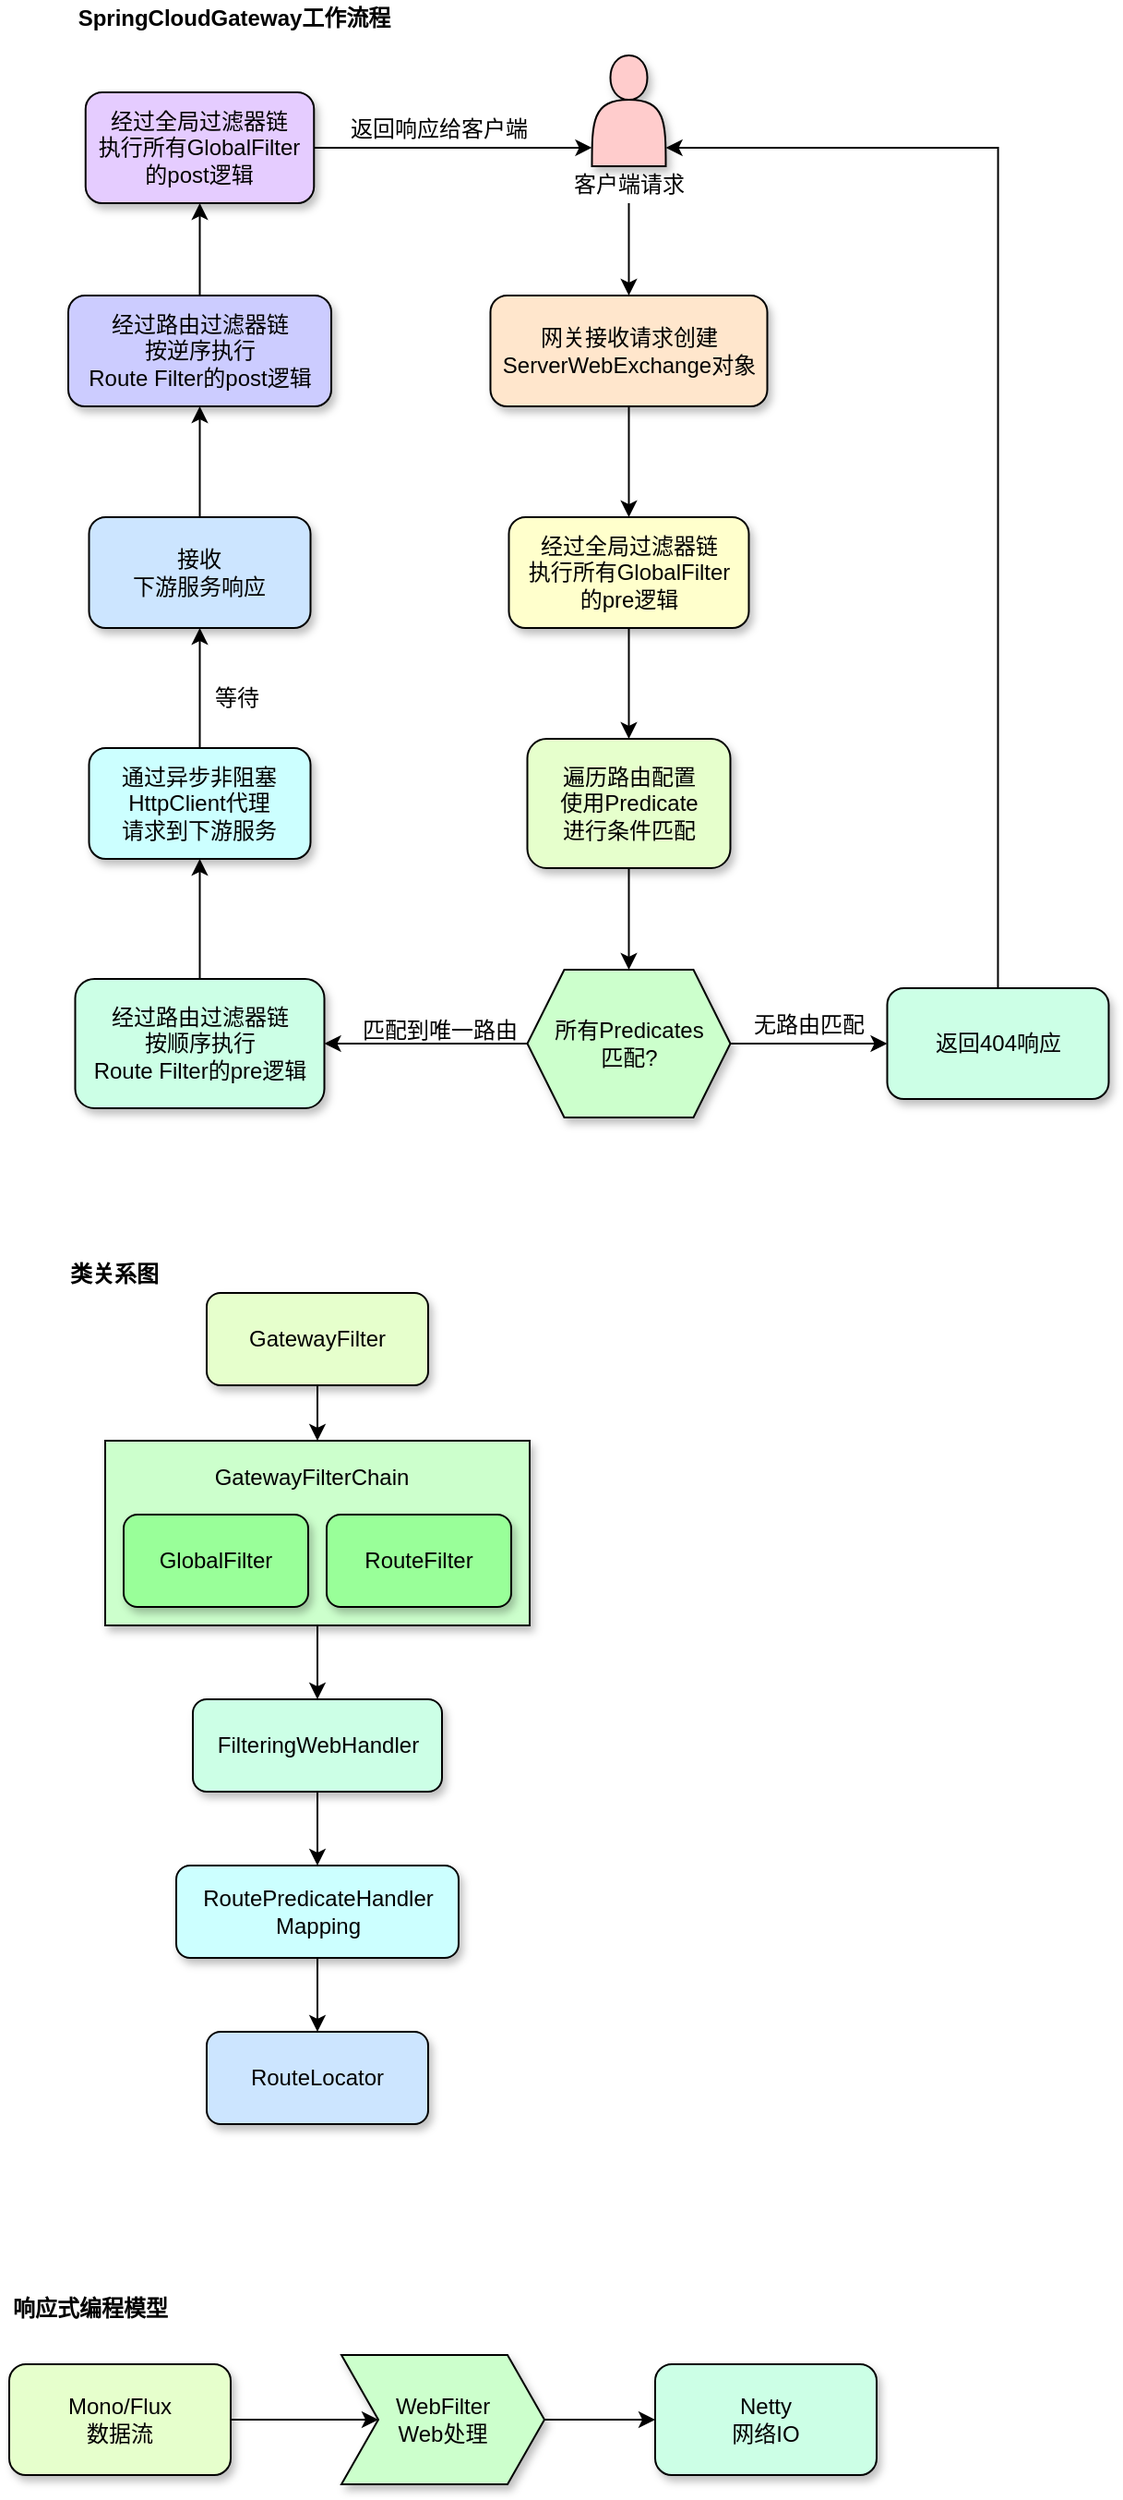 <mxfile version="28.1.0">
  <diagram name="第 1 页" id="BpDlptufMD8FAYlL6RnX">
    <mxGraphModel dx="1500" dy="730" grid="1" gridSize="10" guides="1" tooltips="1" connect="1" arrows="1" fold="1" page="1" pageScale="1" pageWidth="827" pageHeight="1169" math="0" shadow="0">
      <root>
        <mxCell id="0" />
        <mxCell id="1" parent="0" />
        <mxCell id="b5UIua2XtRcnpAt2BZCp-44" value="" style="group" parent="1" vertex="1" connectable="0">
          <mxGeometry x="132" y="80" width="563.75" height="605" as="geometry" />
        </mxCell>
        <mxCell id="b5UIua2XtRcnpAt2BZCp-42" value="" style="group" parent="b5UIua2XtRcnpAt2BZCp-44" vertex="1" connectable="0">
          <mxGeometry y="30" width="563.75" height="575" as="geometry" />
        </mxCell>
        <mxCell id="b5UIua2XtRcnpAt2BZCp-1" value="" style="shape=actor;whiteSpace=wrap;html=1;fillColor=#FFCCCC;shadow=1;" parent="b5UIua2XtRcnpAt2BZCp-42" vertex="1">
          <mxGeometry x="283.75" width="40" height="60" as="geometry" />
        </mxCell>
        <mxCell id="b5UIua2XtRcnpAt2BZCp-5" style="edgeStyle=orthogonalEdgeStyle;rounded=0;orthogonalLoop=1;jettySize=auto;html=1;entryX=0.5;entryY=0;entryDx=0;entryDy=0;" parent="b5UIua2XtRcnpAt2BZCp-42" source="b5UIua2XtRcnpAt2BZCp-2" target="b5UIua2XtRcnpAt2BZCp-3" edge="1">
          <mxGeometry relative="1" as="geometry" />
        </mxCell>
        <mxCell id="b5UIua2XtRcnpAt2BZCp-2" value="客户端请求" style="text;strokeColor=none;align=center;fillColor=none;html=1;verticalAlign=middle;whiteSpace=wrap;rounded=0;" parent="b5UIua2XtRcnpAt2BZCp-42" vertex="1">
          <mxGeometry x="268.75" y="60" width="70" height="20" as="geometry" />
        </mxCell>
        <mxCell id="b5UIua2XtRcnpAt2BZCp-7" style="edgeStyle=orthogonalEdgeStyle;rounded=0;orthogonalLoop=1;jettySize=auto;html=1;entryX=0.5;entryY=0;entryDx=0;entryDy=0;" parent="b5UIua2XtRcnpAt2BZCp-42" source="b5UIua2XtRcnpAt2BZCp-3" target="b5UIua2XtRcnpAt2BZCp-6" edge="1">
          <mxGeometry relative="1" as="geometry" />
        </mxCell>
        <mxCell id="b5UIua2XtRcnpAt2BZCp-3" value="网关接收请求创建ServerWebExchange对象" style="rounded=1;whiteSpace=wrap;html=1;fillColor=#FFE6CC;shadow=1;" parent="b5UIua2XtRcnpAt2BZCp-42" vertex="1">
          <mxGeometry x="228.75" y="130" width="150" height="60" as="geometry" />
        </mxCell>
        <mxCell id="b5UIua2XtRcnpAt2BZCp-9" style="edgeStyle=orthogonalEdgeStyle;rounded=0;orthogonalLoop=1;jettySize=auto;html=1;entryX=0.5;entryY=0;entryDx=0;entryDy=0;" parent="b5UIua2XtRcnpAt2BZCp-42" source="b5UIua2XtRcnpAt2BZCp-6" target="b5UIua2XtRcnpAt2BZCp-8" edge="1">
          <mxGeometry relative="1" as="geometry" />
        </mxCell>
        <mxCell id="b5UIua2XtRcnpAt2BZCp-6" value="经过全局过滤器链&lt;br&gt;执行所有GlobalFilter&lt;br&gt;的pre逻辑" style="rounded=1;whiteSpace=wrap;html=1;fillColor=#FFFFCC;shadow=1;" parent="b5UIua2XtRcnpAt2BZCp-42" vertex="1">
          <mxGeometry x="238.75" y="250" width="130" height="60" as="geometry" />
        </mxCell>
        <mxCell id="b5UIua2XtRcnpAt2BZCp-13" style="edgeStyle=orthogonalEdgeStyle;rounded=0;orthogonalLoop=1;jettySize=auto;html=1;entryX=0.5;entryY=0;entryDx=0;entryDy=0;" parent="b5UIua2XtRcnpAt2BZCp-42" source="b5UIua2XtRcnpAt2BZCp-8" target="b5UIua2XtRcnpAt2BZCp-12" edge="1">
          <mxGeometry relative="1" as="geometry" />
        </mxCell>
        <mxCell id="b5UIua2XtRcnpAt2BZCp-8" value="遍历路由配置&lt;br&gt;使用Predicate&lt;br&gt;进行条件匹配" style="rounded=1;whiteSpace=wrap;html=1;fillColor=#E6FFCC;shadow=1;" parent="b5UIua2XtRcnpAt2BZCp-42" vertex="1">
          <mxGeometry x="248.75" y="370" width="110" height="70" as="geometry" />
        </mxCell>
        <mxCell id="b5UIua2XtRcnpAt2BZCp-33" style="edgeStyle=orthogonalEdgeStyle;rounded=0;orthogonalLoop=1;jettySize=auto;html=1;entryX=0.5;entryY=1;entryDx=0;entryDy=0;" parent="b5UIua2XtRcnpAt2BZCp-42" source="b5UIua2XtRcnpAt2BZCp-10" target="b5UIua2XtRcnpAt2BZCp-20" edge="1">
          <mxGeometry relative="1" as="geometry" />
        </mxCell>
        <mxCell id="b5UIua2XtRcnpAt2BZCp-10" value="经过路由过滤器链&lt;br&gt;按顺序执行&lt;br&gt;Route Filter的pre逻辑" style="rounded=1;whiteSpace=wrap;html=1;fillColor=#CCFFE6;shadow=1;" parent="b5UIua2XtRcnpAt2BZCp-42" vertex="1">
          <mxGeometry x="3.75" y="500" width="135" height="70" as="geometry" />
        </mxCell>
        <mxCell id="b5UIua2XtRcnpAt2BZCp-32" style="edgeStyle=orthogonalEdgeStyle;rounded=0;orthogonalLoop=1;jettySize=auto;html=1;" parent="b5UIua2XtRcnpAt2BZCp-42" source="b5UIua2XtRcnpAt2BZCp-12" target="b5UIua2XtRcnpAt2BZCp-10" edge="1">
          <mxGeometry relative="1" as="geometry" />
        </mxCell>
        <mxCell id="b5UIua2XtRcnpAt2BZCp-41" style="edgeStyle=orthogonalEdgeStyle;rounded=0;orthogonalLoop=1;jettySize=auto;html=1;entryX=0;entryY=0.5;entryDx=0;entryDy=0;" parent="b5UIua2XtRcnpAt2BZCp-42" source="b5UIua2XtRcnpAt2BZCp-12" target="b5UIua2XtRcnpAt2BZCp-14" edge="1">
          <mxGeometry relative="1" as="geometry" />
        </mxCell>
        <mxCell id="b5UIua2XtRcnpAt2BZCp-12" value="所有Predicates&lt;br&gt;匹配?" style="shape=hexagon;perimeter=hexagonPerimeter2;whiteSpace=wrap;html=1;fixedSize=1;fillColor=#CCFFCC;shadow=1;" parent="b5UIua2XtRcnpAt2BZCp-42" vertex="1">
          <mxGeometry x="248.75" y="495" width="110" height="80" as="geometry" />
        </mxCell>
        <mxCell id="b5UIua2XtRcnpAt2BZCp-40" style="edgeStyle=orthogonalEdgeStyle;rounded=0;orthogonalLoop=1;jettySize=auto;html=1;exitX=0.5;exitY=0;exitDx=0;exitDy=0;" parent="b5UIua2XtRcnpAt2BZCp-42" source="b5UIua2XtRcnpAt2BZCp-14" edge="1">
          <mxGeometry relative="1" as="geometry">
            <mxPoint x="323.75" y="50" as="targetPoint" />
            <Array as="points">
              <mxPoint x="503.75" y="50" />
              <mxPoint x="323.75" y="50" />
            </Array>
          </mxGeometry>
        </mxCell>
        <mxCell id="b5UIua2XtRcnpAt2BZCp-14" value="返回404响应" style="rounded=1;whiteSpace=wrap;html=1;fillColor=#CCFFE6;shadow=1;" parent="b5UIua2XtRcnpAt2BZCp-42" vertex="1">
          <mxGeometry x="443.75" y="505" width="120" height="60" as="geometry" />
        </mxCell>
        <mxCell id="b5UIua2XtRcnpAt2BZCp-18" value="匹配到唯一路由" style="text;strokeColor=none;align=center;fillColor=none;html=1;verticalAlign=middle;whiteSpace=wrap;rounded=0;" parent="b5UIua2XtRcnpAt2BZCp-42" vertex="1">
          <mxGeometry x="153.75" y="520" width="95" height="15" as="geometry" />
        </mxCell>
        <mxCell id="b5UIua2XtRcnpAt2BZCp-19" value="无路由匹配" style="text;strokeColor=none;align=center;fillColor=none;html=1;verticalAlign=middle;whiteSpace=wrap;rounded=0;" parent="b5UIua2XtRcnpAt2BZCp-42" vertex="1">
          <mxGeometry x="368.75" y="515" width="65" height="20" as="geometry" />
        </mxCell>
        <mxCell id="b5UIua2XtRcnpAt2BZCp-34" style="edgeStyle=orthogonalEdgeStyle;rounded=0;orthogonalLoop=1;jettySize=auto;html=1;entryX=0.5;entryY=1;entryDx=0;entryDy=0;" parent="b5UIua2XtRcnpAt2BZCp-42" source="b5UIua2XtRcnpAt2BZCp-20" target="b5UIua2XtRcnpAt2BZCp-22" edge="1">
          <mxGeometry relative="1" as="geometry" />
        </mxCell>
        <mxCell id="b5UIua2XtRcnpAt2BZCp-20" value="通过异步非阻塞HttpClient代理&lt;br&gt;请求到下游服务" style="rounded=1;whiteSpace=wrap;html=1;fillColor=#CCFFFF;shadow=1;" parent="b5UIua2XtRcnpAt2BZCp-42" vertex="1">
          <mxGeometry x="11.25" y="375" width="120" height="60" as="geometry" />
        </mxCell>
        <mxCell id="b5UIua2XtRcnpAt2BZCp-35" style="edgeStyle=orthogonalEdgeStyle;rounded=0;orthogonalLoop=1;jettySize=auto;html=1;entryX=0.5;entryY=1;entryDx=0;entryDy=0;" parent="b5UIua2XtRcnpAt2BZCp-42" source="b5UIua2XtRcnpAt2BZCp-22" target="b5UIua2XtRcnpAt2BZCp-26" edge="1">
          <mxGeometry relative="1" as="geometry" />
        </mxCell>
        <mxCell id="b5UIua2XtRcnpAt2BZCp-22" value="接收&lt;br&gt;下游服务响应" style="rounded=1;whiteSpace=wrap;html=1;fillColor=#CCE5FF;shadow=1;" parent="b5UIua2XtRcnpAt2BZCp-42" vertex="1">
          <mxGeometry x="11.25" y="250" width="120" height="60" as="geometry" />
        </mxCell>
        <mxCell id="b5UIua2XtRcnpAt2BZCp-25" value="等待" style="text;strokeColor=none;align=center;fillColor=none;html=1;verticalAlign=middle;whiteSpace=wrap;rounded=0;" parent="b5UIua2XtRcnpAt2BZCp-42" vertex="1">
          <mxGeometry x="73.75" y="340" width="35" height="15" as="geometry" />
        </mxCell>
        <mxCell id="b5UIua2XtRcnpAt2BZCp-36" style="edgeStyle=orthogonalEdgeStyle;rounded=0;orthogonalLoop=1;jettySize=auto;html=1;entryX=0.5;entryY=1;entryDx=0;entryDy=0;" parent="b5UIua2XtRcnpAt2BZCp-42" source="b5UIua2XtRcnpAt2BZCp-26" target="b5UIua2XtRcnpAt2BZCp-28" edge="1">
          <mxGeometry relative="1" as="geometry" />
        </mxCell>
        <mxCell id="b5UIua2XtRcnpAt2BZCp-26" value="经过路由过滤器链&lt;br&gt;按逆序执行&lt;br&gt;Route Filter的post逻辑" style="rounded=1;whiteSpace=wrap;html=1;fillColor=#CCCCFF;shadow=1;" parent="b5UIua2XtRcnpAt2BZCp-42" vertex="1">
          <mxGeometry y="130" width="142.5" height="60" as="geometry" />
        </mxCell>
        <mxCell id="b5UIua2XtRcnpAt2BZCp-28" value="经过全局过滤器链&lt;br&gt;执行所有GlobalFilter&lt;br&gt;的post逻辑" style="rounded=1;whiteSpace=wrap;html=1;fillColor=#E5CCFF;shadow=1;" parent="b5UIua2XtRcnpAt2BZCp-42" vertex="1">
          <mxGeometry x="9.38" y="20" width="123.75" height="60" as="geometry" />
        </mxCell>
        <mxCell id="b5UIua2XtRcnpAt2BZCp-31" value="返回响应给客户端" style="text;strokeColor=none;align=center;fillColor=none;html=1;verticalAlign=middle;whiteSpace=wrap;rounded=0;" parent="b5UIua2XtRcnpAt2BZCp-42" vertex="1">
          <mxGeometry x="151.25" y="30" width="100" height="20" as="geometry" />
        </mxCell>
        <mxCell id="b5UIua2XtRcnpAt2BZCp-37" style="edgeStyle=orthogonalEdgeStyle;rounded=0;orthogonalLoop=1;jettySize=auto;html=1;entryX=0;entryY=0.833;entryDx=0;entryDy=0;entryPerimeter=0;" parent="b5UIua2XtRcnpAt2BZCp-42" source="b5UIua2XtRcnpAt2BZCp-28" target="b5UIua2XtRcnpAt2BZCp-1" edge="1">
          <mxGeometry relative="1" as="geometry" />
        </mxCell>
        <mxCell id="b5UIua2XtRcnpAt2BZCp-43" value="&lt;b&gt;SpringCloudGateway工作流程&lt;/b&gt;" style="text;strokeColor=none;align=center;fillColor=none;html=1;verticalAlign=middle;whiteSpace=wrap;rounded=0;" parent="b5UIua2XtRcnpAt2BZCp-44" vertex="1">
          <mxGeometry width="180" height="20" as="geometry" />
        </mxCell>
        <mxCell id="b5UIua2XtRcnpAt2BZCp-53" value="" style="group" parent="1" vertex="1" connectable="0">
          <mxGeometry x="100" y="1320" width="470" height="105" as="geometry" />
        </mxCell>
        <mxCell id="b5UIua2XtRcnpAt2BZCp-48" style="edgeStyle=orthogonalEdgeStyle;rounded=0;orthogonalLoop=1;jettySize=auto;html=1;" parent="b5UIua2XtRcnpAt2BZCp-53" source="b5UIua2XtRcnpAt2BZCp-45" target="b5UIua2XtRcnpAt2BZCp-46" edge="1">
          <mxGeometry relative="1" as="geometry" />
        </mxCell>
        <mxCell id="b5UIua2XtRcnpAt2BZCp-45" value="Mono/Flux&lt;br&gt;数据流" style="rounded=1;whiteSpace=wrap;html=1;fillColor=#E6FFCC;shadow=1;" parent="b5UIua2XtRcnpAt2BZCp-53" vertex="1">
          <mxGeometry y="40" width="120" height="60" as="geometry" />
        </mxCell>
        <mxCell id="b5UIua2XtRcnpAt2BZCp-51" style="edgeStyle=orthogonalEdgeStyle;rounded=0;orthogonalLoop=1;jettySize=auto;html=1;entryX=0;entryY=0.5;entryDx=0;entryDy=0;" parent="b5UIua2XtRcnpAt2BZCp-53" source="b5UIua2XtRcnpAt2BZCp-46" target="b5UIua2XtRcnpAt2BZCp-47" edge="1">
          <mxGeometry relative="1" as="geometry" />
        </mxCell>
        <mxCell id="b5UIua2XtRcnpAt2BZCp-46" value="WebFilter&lt;br&gt;Web处理" style="shape=step;perimeter=stepPerimeter;whiteSpace=wrap;html=1;fixedSize=1;fillColor=#CCFFCC;shadow=1;" parent="b5UIua2XtRcnpAt2BZCp-53" vertex="1">
          <mxGeometry x="180" y="35" width="110" height="70" as="geometry" />
        </mxCell>
        <mxCell id="b5UIua2XtRcnpAt2BZCp-47" value="Netty&lt;br&gt;网络IO" style="rounded=1;whiteSpace=wrap;html=1;fillColor=#CCFFE6;shadow=1;" parent="b5UIua2XtRcnpAt2BZCp-53" vertex="1">
          <mxGeometry x="350" y="40" width="120" height="60" as="geometry" />
        </mxCell>
        <mxCell id="b5UIua2XtRcnpAt2BZCp-52" value="&lt;b&gt;响应式编程模型&lt;/b&gt;" style="text;strokeColor=none;align=center;fillColor=none;html=1;verticalAlign=middle;whiteSpace=wrap;rounded=0;" parent="b5UIua2XtRcnpAt2BZCp-53" vertex="1">
          <mxGeometry width="88" height="20" as="geometry" />
        </mxCell>
        <mxCell id="b5UIua2XtRcnpAt2BZCp-72" value="" style="group" parent="1" vertex="1" connectable="0">
          <mxGeometry x="132" y="760" width="250" height="470" as="geometry" />
        </mxCell>
        <mxCell id="b5UIua2XtRcnpAt2BZCp-59" style="edgeStyle=orthogonalEdgeStyle;rounded=0;orthogonalLoop=1;jettySize=auto;html=1;entryX=0.5;entryY=0;entryDx=0;entryDy=0;" parent="b5UIua2XtRcnpAt2BZCp-72" source="b5UIua2XtRcnpAt2BZCp-54" target="b5UIua2XtRcnpAt2BZCp-55" edge="1">
          <mxGeometry relative="1" as="geometry" />
        </mxCell>
        <mxCell id="b5UIua2XtRcnpAt2BZCp-54" value="GatewayFilter" style="rounded=1;whiteSpace=wrap;html=1;fillColor=#E6FFCC;shadow=1;" parent="b5UIua2XtRcnpAt2BZCp-72" vertex="1">
          <mxGeometry x="75" y="20" width="120" height="50" as="geometry" />
        </mxCell>
        <mxCell id="b5UIua2XtRcnpAt2BZCp-62" style="edgeStyle=orthogonalEdgeStyle;rounded=0;orthogonalLoop=1;jettySize=auto;html=1;entryX=0.5;entryY=0;entryDx=0;entryDy=0;" parent="b5UIua2XtRcnpAt2BZCp-72" source="b5UIua2XtRcnpAt2BZCp-55" target="b5UIua2XtRcnpAt2BZCp-60" edge="1">
          <mxGeometry relative="1" as="geometry" />
        </mxCell>
        <mxCell id="b5UIua2XtRcnpAt2BZCp-55" value="" style="rounded=0;whiteSpace=wrap;html=1;fillColor=#CCFFCC;shadow=1;" parent="b5UIua2XtRcnpAt2BZCp-72" vertex="1">
          <mxGeometry x="20" y="100" width="230" height="100" as="geometry" />
        </mxCell>
        <mxCell id="b5UIua2XtRcnpAt2BZCp-56" value="GatewayFilterChain" style="text;strokeColor=none;align=center;fillColor=none;html=1;verticalAlign=middle;whiteSpace=wrap;rounded=0;" parent="b5UIua2XtRcnpAt2BZCp-72" vertex="1">
          <mxGeometry x="77" y="110" width="110" height="20" as="geometry" />
        </mxCell>
        <mxCell id="b5UIua2XtRcnpAt2BZCp-57" value="GlobalFilter" style="rounded=1;whiteSpace=wrap;html=1;fillColor=#99FF99;shadow=1;" parent="b5UIua2XtRcnpAt2BZCp-72" vertex="1">
          <mxGeometry x="30" y="140" width="100" height="50" as="geometry" />
        </mxCell>
        <mxCell id="b5UIua2XtRcnpAt2BZCp-58" value="RouteFilter" style="rounded=1;whiteSpace=wrap;html=1;fillColor=#99FF99;shadow=1;" parent="b5UIua2XtRcnpAt2BZCp-72" vertex="1">
          <mxGeometry x="140" y="140" width="100" height="50" as="geometry" />
        </mxCell>
        <mxCell id="b5UIua2XtRcnpAt2BZCp-65" style="edgeStyle=orthogonalEdgeStyle;rounded=0;orthogonalLoop=1;jettySize=auto;html=1;entryX=0.5;entryY=0;entryDx=0;entryDy=0;" parent="b5UIua2XtRcnpAt2BZCp-72" source="b5UIua2XtRcnpAt2BZCp-60" target="b5UIua2XtRcnpAt2BZCp-63" edge="1">
          <mxGeometry relative="1" as="geometry" />
        </mxCell>
        <mxCell id="b5UIua2XtRcnpAt2BZCp-60" value="FilteringWebHandler" style="rounded=1;whiteSpace=wrap;html=1;fillColor=#CCFFE6;shadow=1;" parent="b5UIua2XtRcnpAt2BZCp-72" vertex="1">
          <mxGeometry x="67.5" y="240" width="135" height="50" as="geometry" />
        </mxCell>
        <mxCell id="b5UIua2XtRcnpAt2BZCp-68" style="edgeStyle=orthogonalEdgeStyle;rounded=0;orthogonalLoop=1;jettySize=auto;html=1;entryX=0.5;entryY=0;entryDx=0;entryDy=0;" parent="b5UIua2XtRcnpAt2BZCp-72" source="b5UIua2XtRcnpAt2BZCp-63" target="b5UIua2XtRcnpAt2BZCp-66" edge="1">
          <mxGeometry relative="1" as="geometry" />
        </mxCell>
        <mxCell id="b5UIua2XtRcnpAt2BZCp-63" value="RoutePredicateHandler&lt;br&gt;Mapping" style="rounded=1;whiteSpace=wrap;html=1;fillColor=#CCFFFF;shadow=1;" parent="b5UIua2XtRcnpAt2BZCp-72" vertex="1">
          <mxGeometry x="58.5" y="330" width="153" height="50" as="geometry" />
        </mxCell>
        <mxCell id="b5UIua2XtRcnpAt2BZCp-66" value="RouteLocator" style="rounded=1;whiteSpace=wrap;html=1;fillColor=#CCE5FF;shadow=1;" parent="b5UIua2XtRcnpAt2BZCp-72" vertex="1">
          <mxGeometry x="75" y="420" width="120" height="50" as="geometry" />
        </mxCell>
        <mxCell id="b5UIua2XtRcnpAt2BZCp-69" value="&lt;b&gt;类关系图&lt;/b&gt;" style="text;strokeColor=none;align=center;fillColor=none;html=1;verticalAlign=middle;whiteSpace=wrap;rounded=0;" parent="b5UIua2XtRcnpAt2BZCp-72" vertex="1">
          <mxGeometry width="50" height="20" as="geometry" />
        </mxCell>
      </root>
    </mxGraphModel>
  </diagram>
</mxfile>
